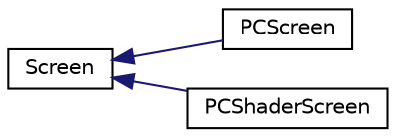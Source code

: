 digraph "Graphical Class Hierarchy"
{
  edge [fontname="Helvetica",fontsize="10",labelfontname="Helvetica",labelfontsize="10"];
  node [fontname="Helvetica",fontsize="10",shape=record];
  rankdir="LR";
  Node1 [label="Screen",height=0.2,width=0.4,color="black", fillcolor="white", style="filled",URL="$classScreen.html"];
  Node1 -> Node2 [dir="back",color="midnightblue",fontsize="10",style="solid",fontname="Helvetica"];
  Node2 [label="PCScreen",height=0.2,width=0.4,color="black", fillcolor="white", style="filled",URL="$classPCScreen.html"];
  Node1 -> Node3 [dir="back",color="midnightblue",fontsize="10",style="solid",fontname="Helvetica"];
  Node3 [label="PCShaderScreen",height=0.2,width=0.4,color="black", fillcolor="white", style="filled",URL="$classPCShaderScreen.html"];
}

